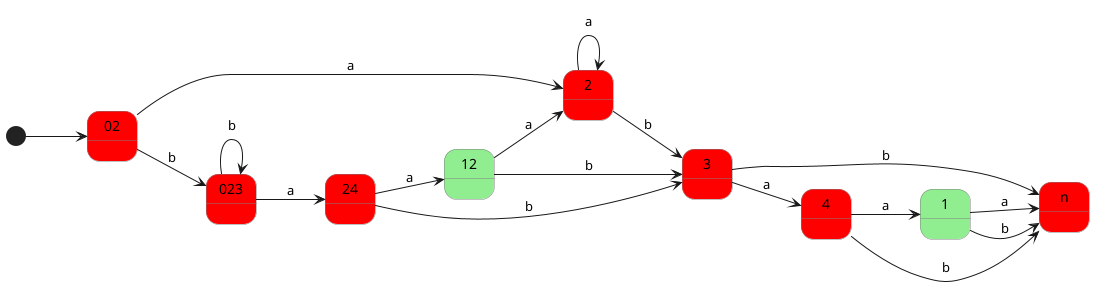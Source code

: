 @startuml
'scale 350 width
left to right direction

skinparam state {
  BackgroundColor<<YES>> LightGreen
  BackgroundColor<<NO>> Red
  BorderColor Gray
}

[*] --> 02

state "n" as n <<NO>>
'state "0" as 0 <<NO>>
state "1" as 1 <<YES>>
state "2" as 2 <<NO>>
state "3" as 3 <<NO>>
state "4" as 4 <<NO>>
state "02" as 02 <<NO>>
'state "03" as 03 <<NO>>
state "023" as 023 <<NO>>
state "12" as 12 <<YES>>
state "24" as 24 <<NO>>


'0 --> 2: a
'0 --> 0: b

1 --> n: a
1 --> n: b

2 --> 2: a
2 --> 3: b

3 --> 4: a
3 --> n: b

4 --> 1: a
4 --> n: b

02 --> 2 : a
02 --> 023 : b

'03 --> 24 : a
'03 --> 0 : b

023 --> 24 : a
023 --> 023 : b

12 --> 2: a
12 --> 3: b

24 --> 12: a
24 --> 3 : b








@enduml
